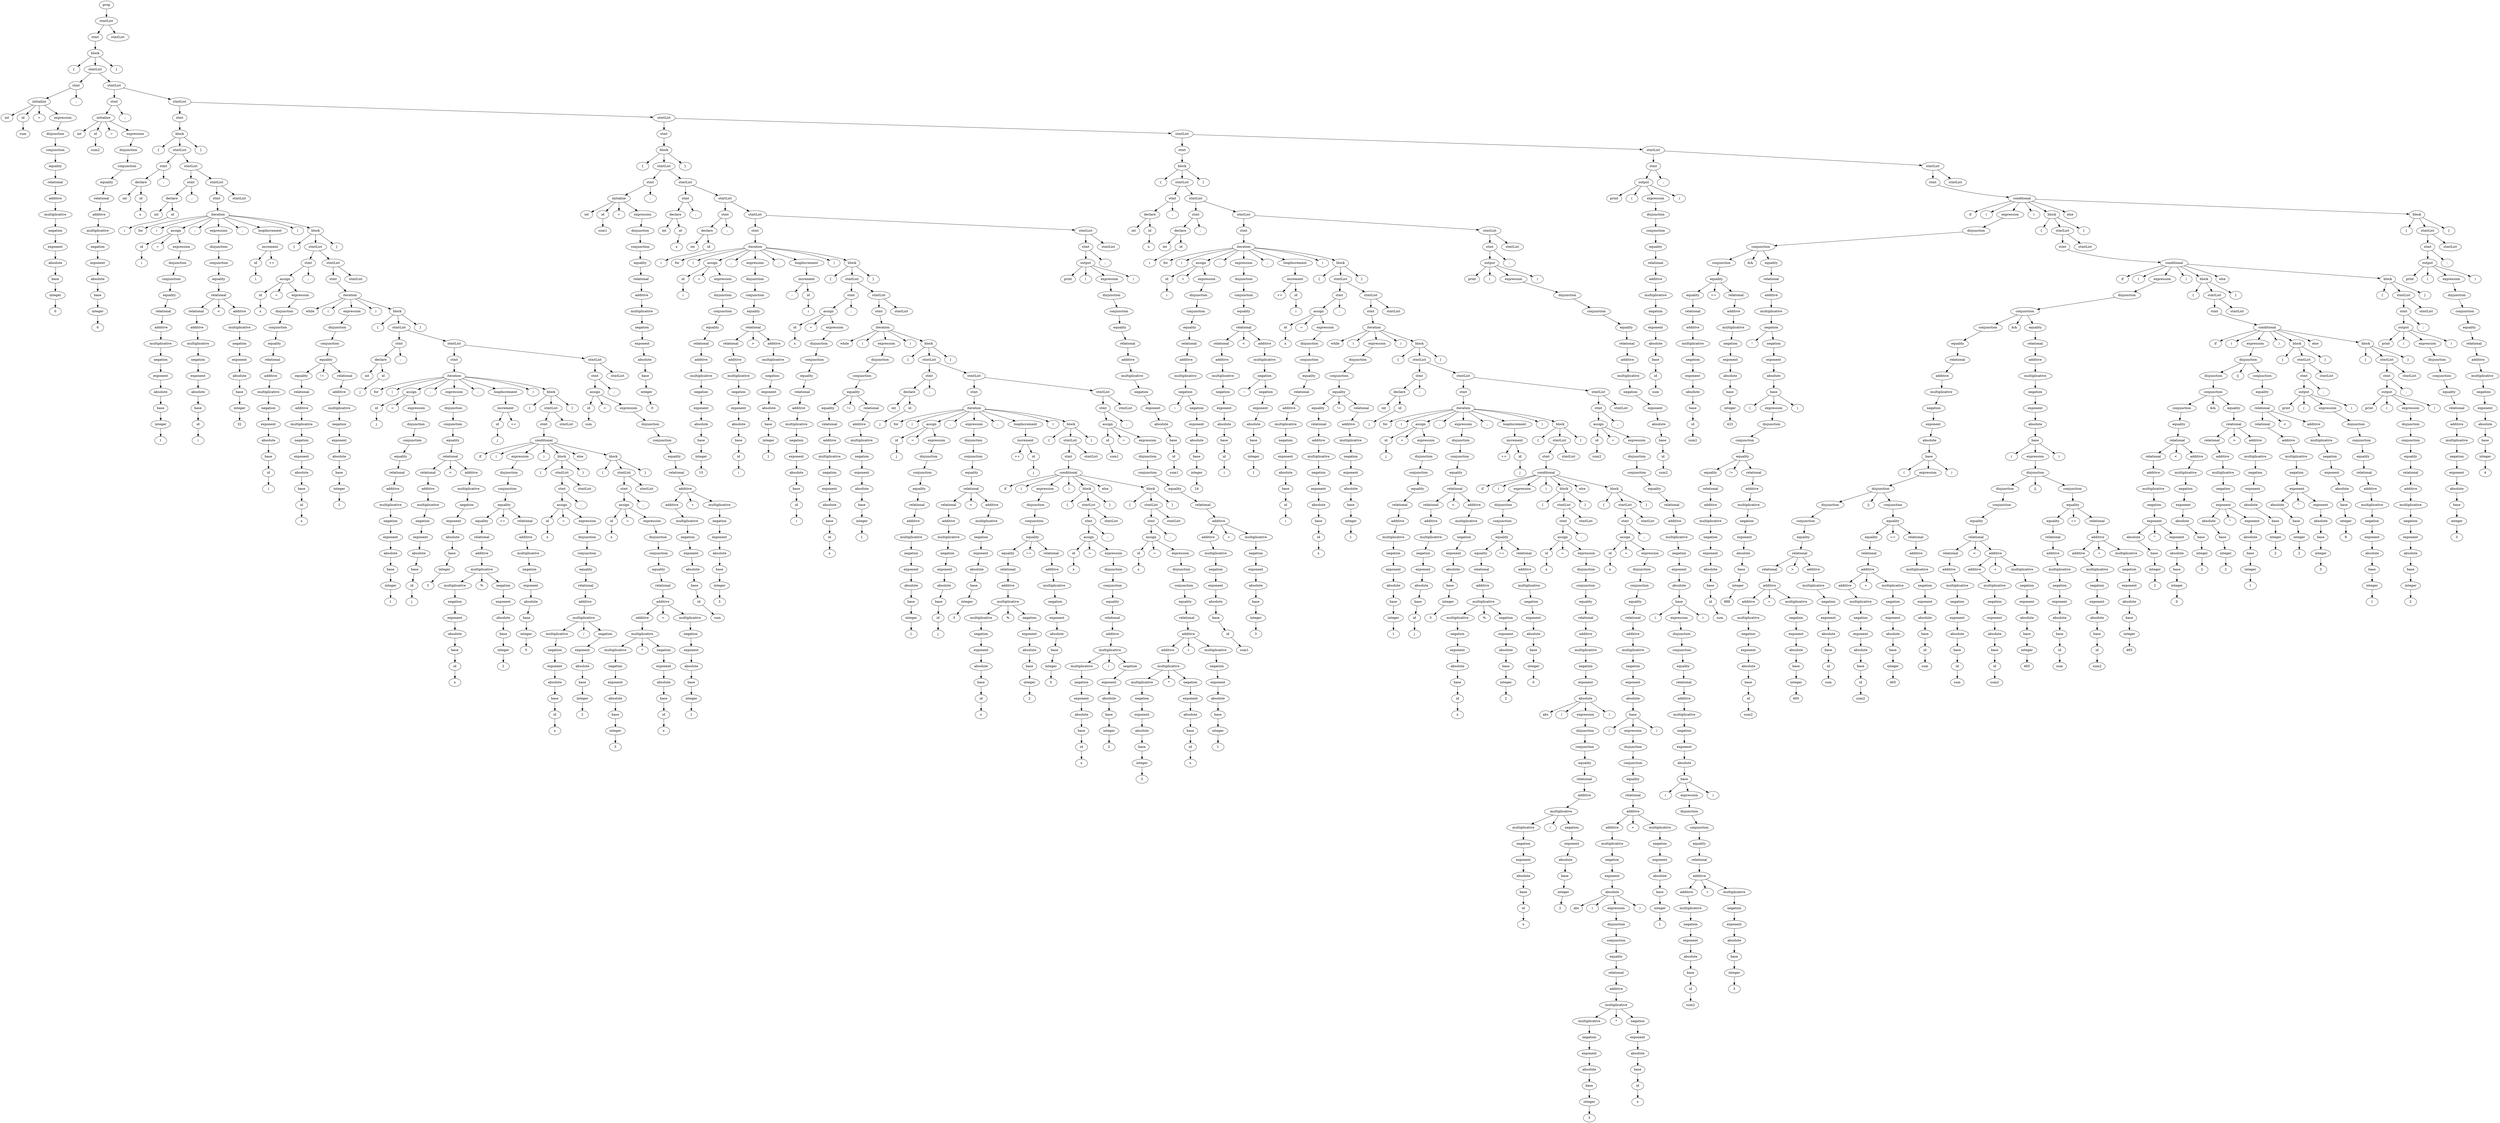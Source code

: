 
digraph "three_x_plus_1"
{
struct1 [label="prog"]
struct2 [label="stmtList"]
struct3 [label="stmt"]
struct4 [label="block"]
struct5 [label="{"]
struct4->struct5
struct6 [label="stmtList"]
struct7 [label="stmt"]
struct8 [label="initialize"]
struct9 [label="int"]
struct8->struct9
struct10 [label="id"]
struct11 [label="sum"]
struct10->struct11
struct8->struct10
struct12 [label="="]
struct8->struct12
struct13 [label="expression"]
struct14 [label="disjunction"]
struct15 [label="conjunction"]
struct16 [label="equality"]
struct17 [label="relational"]
struct18 [label="additive"]
struct19 [label="multiplicative"]
struct20 [label="negation"]
struct21 [label="exponent"]
struct22 [label="absolute"]
struct23 [label="base"]
struct24 [label="integer"]
struct25 [label="0"]
struct24->struct25
struct23->struct24
struct22->struct23
struct21->struct22
struct20->struct21
struct19->struct20
struct18->struct19
struct17->struct18
struct16->struct17
struct15->struct16
struct14->struct15
struct13->struct14
struct8->struct13
struct7->struct8
struct26 [label=";"]
struct7->struct26
struct6->struct7
struct27 [label="stmtList"]
struct28 [label="stmt"]
struct29 [label="initialize"]
struct30 [label="int"]
struct29->struct30
struct31 [label="id"]
struct32 [label="sum2"]
struct31->struct32
struct29->struct31
struct33 [label="="]
struct29->struct33
struct34 [label="expression"]
struct35 [label="disjunction"]
struct36 [label="conjunction"]
struct37 [label="equality"]
struct38 [label="relational"]
struct39 [label="additive"]
struct40 [label="multiplicative"]
struct41 [label="negation"]
struct42 [label="exponent"]
struct43 [label="absolute"]
struct44 [label="base"]
struct45 [label="integer"]
struct46 [label="0"]
struct45->struct46
struct44->struct45
struct43->struct44
struct42->struct43
struct41->struct42
struct40->struct41
struct39->struct40
struct38->struct39
struct37->struct38
struct36->struct37
struct35->struct36
struct34->struct35
struct29->struct34
struct28->struct29
struct47 [label=";"]
struct28->struct47
struct27->struct28
struct48 [label="stmtList"]
struct49 [label="stmt"]
struct50 [label="block"]
struct51 [label="{"]
struct50->struct51
struct52 [label="stmtList"]
struct53 [label="stmt"]
struct54 [label="declare"]
struct55 [label="int"]
struct54->struct55
struct56 [label="id"]
struct57 [label="x"]
struct56->struct57
struct54->struct56
struct53->struct54
struct58 [label=";"]
struct53->struct58
struct52->struct53
struct59 [label="stmtList"]
struct60 [label="stmt"]
struct61 [label="declare"]
struct62 [label="int"]
struct61->struct62
struct63 [label="id"]
struct64 [label="i"]
struct63->struct64
struct61->struct63
struct60->struct61
struct65 [label=";"]
struct60->struct65
struct59->struct60
struct66 [label="stmtList"]
struct67 [label="stmt"]
struct68 [label="iteration"]
struct69 [label="for"]
struct68->struct69
struct70 [label="("]
struct68->struct70
struct71 [label="assign"]
struct72 [label="id"]
struct73 [label="i"]
struct72->struct73
struct71->struct72
struct74 [label="="]
struct71->struct74
struct75 [label="expression"]
struct76 [label="disjunction"]
struct77 [label="conjunction"]
struct78 [label="equality"]
struct79 [label="relational"]
struct80 [label="additive"]
struct81 [label="multiplicative"]
struct82 [label="negation"]
struct83 [label="exponent"]
struct84 [label="absolute"]
struct85 [label="base"]
struct86 [label="integer"]
struct87 [label="1"]
struct86->struct87
struct85->struct86
struct84->struct85
struct83->struct84
struct82->struct83
struct81->struct82
struct80->struct81
struct79->struct80
struct78->struct79
struct77->struct78
struct76->struct77
struct75->struct76
struct71->struct75
struct68->struct71
struct88 [label=";"]
struct68->struct88
struct89 [label="expression"]
struct90 [label="disjunction"]
struct91 [label="conjunction"]
struct92 [label="equality"]
struct93 [label="relational"]
struct94 [label="relational"]
struct95 [label="additive"]
struct96 [label="multiplicative"]
struct97 [label="negation"]
struct98 [label="exponent"]
struct99 [label="absolute"]
struct100 [label="base"]
struct101 [label="id"]
struct102 [label="i"]
struct101->struct102
struct100->struct101
struct99->struct100
struct98->struct99
struct97->struct98
struct96->struct97
struct95->struct96
struct94->struct95
struct93->struct94
struct103 [label="<"]
struct93->struct103
struct104 [label="additive"]
struct105 [label="multiplicative"]
struct106 [label="negation"]
struct107 [label="exponent"]
struct108 [label="absolute"]
struct109 [label="base"]
struct110 [label="integer"]
struct111 [label="32"]
struct110->struct111
struct109->struct110
struct108->struct109
struct107->struct108
struct106->struct107
struct105->struct106
struct104->struct105
struct93->struct104
struct92->struct93
struct91->struct92
struct90->struct91
struct89->struct90
struct68->struct89
struct112 [label=";"]
struct68->struct112
struct113 [label="loopIncrement"]
struct114 [label="increment"]
struct115 [label="id"]
struct116 [label="i"]
struct115->struct116
struct114->struct115
struct117 [label="++"]
struct114->struct117
struct113->struct114
struct68->struct113
struct118 [label=")"]
struct68->struct118
struct119 [label="block"]
struct120 [label="{"]
struct119->struct120
struct121 [label="stmtList"]
struct122 [label="stmt"]
struct123 [label="assign"]
struct124 [label="id"]
struct125 [label="x"]
struct124->struct125
struct123->struct124
struct126 [label="="]
struct123->struct126
struct127 [label="expression"]
struct128 [label="disjunction"]
struct129 [label="conjunction"]
struct130 [label="equality"]
struct131 [label="relational"]
struct132 [label="additive"]
struct133 [label="multiplicative"]
struct134 [label="negation"]
struct135 [label="exponent"]
struct136 [label="absolute"]
struct137 [label="base"]
struct138 [label="id"]
struct139 [label="i"]
struct138->struct139
struct137->struct138
struct136->struct137
struct135->struct136
struct134->struct135
struct133->struct134
struct132->struct133
struct131->struct132
struct130->struct131
struct129->struct130
struct128->struct129
struct127->struct128
struct123->struct127
struct122->struct123
struct140 [label=";"]
struct122->struct140
struct121->struct122
struct141 [label="stmtList"]
struct142 [label="stmt"]
struct143 [label="iteration"]
struct144 [label="while"]
struct143->struct144
struct145 [label="("]
struct143->struct145
struct146 [label="expression"]
struct147 [label="disjunction"]
struct148 [label="conjunction"]
struct149 [label="equality"]
struct150 [label="equality"]
struct151 [label="relational"]
struct152 [label="additive"]
struct153 [label="multiplicative"]
struct154 [label="negation"]
struct155 [label="exponent"]
struct156 [label="absolute"]
struct157 [label="base"]
struct158 [label="id"]
struct159 [label="x"]
struct158->struct159
struct157->struct158
struct156->struct157
struct155->struct156
struct154->struct155
struct153->struct154
struct152->struct153
struct151->struct152
struct150->struct151
struct149->struct150
struct160 [label="!="]
struct149->struct160
struct161 [label="relational"]
struct162 [label="additive"]
struct163 [label="multiplicative"]
struct164 [label="negation"]
struct165 [label="exponent"]
struct166 [label="absolute"]
struct167 [label="base"]
struct168 [label="integer"]
struct169 [label="1"]
struct168->struct169
struct167->struct168
struct166->struct167
struct165->struct166
struct164->struct165
struct163->struct164
struct162->struct163
struct161->struct162
struct149->struct161
struct148->struct149
struct147->struct148
struct146->struct147
struct143->struct146
struct170 [label=")"]
struct143->struct170
struct171 [label="block"]
struct172 [label="{"]
struct171->struct172
struct173 [label="stmtList"]
struct174 [label="stmt"]
struct175 [label="declare"]
struct176 [label="int"]
struct175->struct176
struct177 [label="id"]
struct178 [label="j"]
struct177->struct178
struct175->struct177
struct174->struct175
struct179 [label=";"]
struct174->struct179
struct173->struct174
struct180 [label="stmtList"]
struct181 [label="stmt"]
struct182 [label="iteration"]
struct183 [label="for"]
struct182->struct183
struct184 [label="("]
struct182->struct184
struct185 [label="assign"]
struct186 [label="id"]
struct187 [label="j"]
struct186->struct187
struct185->struct186
struct188 [label="="]
struct185->struct188
struct189 [label="expression"]
struct190 [label="disjunction"]
struct191 [label="conjunction"]
struct192 [label="equality"]
struct193 [label="relational"]
struct194 [label="additive"]
struct195 [label="multiplicative"]
struct196 [label="negation"]
struct197 [label="exponent"]
struct198 [label="absolute"]
struct199 [label="base"]
struct200 [label="integer"]
struct201 [label="1"]
struct200->struct201
struct199->struct200
struct198->struct199
struct197->struct198
struct196->struct197
struct195->struct196
struct194->struct195
struct193->struct194
struct192->struct193
struct191->struct192
struct190->struct191
struct189->struct190
struct185->struct189
struct182->struct185
struct202 [label=";"]
struct182->struct202
struct203 [label="expression"]
struct204 [label="disjunction"]
struct205 [label="conjunction"]
struct206 [label="equality"]
struct207 [label="relational"]
struct208 [label="relational"]
struct209 [label="additive"]
struct210 [label="multiplicative"]
struct211 [label="negation"]
struct212 [label="exponent"]
struct213 [label="absolute"]
struct214 [label="base"]
struct215 [label="id"]
struct216 [label="j"]
struct215->struct216
struct214->struct215
struct213->struct214
struct212->struct213
struct211->struct212
struct210->struct211
struct209->struct210
struct208->struct209
struct207->struct208
struct217 [label="<"]
struct207->struct217
struct218 [label="additive"]
struct219 [label="multiplicative"]
struct220 [label="negation"]
struct221 [label="exponent"]
struct222 [label="absolute"]
struct223 [label="base"]
struct224 [label="integer"]
struct225 [label="3"]
struct224->struct225
struct223->struct224
struct222->struct223
struct221->struct222
struct220->struct221
struct219->struct220
struct218->struct219
struct207->struct218
struct206->struct207
struct205->struct206
struct204->struct205
struct203->struct204
struct182->struct203
struct226 [label=";"]
struct182->struct226
struct227 [label="loopIncrement"]
struct228 [label="increment"]
struct229 [label="id"]
struct230 [label="j"]
struct229->struct230
struct228->struct229
struct231 [label="++"]
struct228->struct231
struct227->struct228
struct182->struct227
struct232 [label=")"]
struct182->struct232
struct233 [label="block"]
struct234 [label="{"]
struct233->struct234
struct235 [label="stmtList"]
struct236 [label="stmt"]
struct237 [label="conditional"]
struct238 [label="if"]
struct237->struct238
struct239 [label="("]
struct237->struct239
struct240 [label="expression"]
struct241 [label="disjunction"]
struct242 [label="conjunction"]
struct243 [label="equality"]
struct244 [label="equality"]
struct245 [label="relational"]
struct246 [label="additive"]
struct247 [label="multiplicative"]
struct248 [label="multiplicative"]
struct249 [label="negation"]
struct250 [label="exponent"]
struct251 [label="absolute"]
struct252 [label="base"]
struct253 [label="id"]
struct254 [label="x"]
struct253->struct254
struct252->struct253
struct251->struct252
struct250->struct251
struct249->struct250
struct248->struct249
struct247->struct248
struct255 [label="%"]
struct247->struct255
struct256 [label="negation"]
struct257 [label="exponent"]
struct258 [label="absolute"]
struct259 [label="base"]
struct260 [label="integer"]
struct261 [label="2"]
struct260->struct261
struct259->struct260
struct258->struct259
struct257->struct258
struct256->struct257
struct247->struct256
struct246->struct247
struct245->struct246
struct244->struct245
struct243->struct244
struct262 [label="=="]
struct243->struct262
struct263 [label="relational"]
struct264 [label="additive"]
struct265 [label="multiplicative"]
struct266 [label="negation"]
struct267 [label="exponent"]
struct268 [label="absolute"]
struct269 [label="base"]
struct270 [label="integer"]
struct271 [label="0"]
struct270->struct271
struct269->struct270
struct268->struct269
struct267->struct268
struct266->struct267
struct265->struct266
struct264->struct265
struct263->struct264
struct243->struct263
struct242->struct243
struct241->struct242
struct240->struct241
struct237->struct240
struct272 [label=")"]
struct237->struct272
struct273 [label="block"]
struct274 [label="{"]
struct273->struct274
struct275 [label="stmtList"]
struct276 [label="stmt"]
struct277 [label="assign"]
struct278 [label="id"]
struct279 [label="x"]
struct278->struct279
struct277->struct278
struct280 [label="="]
struct277->struct280
struct281 [label="expression"]
struct282 [label="disjunction"]
struct283 [label="conjunction"]
struct284 [label="equality"]
struct285 [label="relational"]
struct286 [label="additive"]
struct287 [label="multiplicative"]
struct288 [label="multiplicative"]
struct289 [label="negation"]
struct290 [label="exponent"]
struct291 [label="absolute"]
struct292 [label="base"]
struct293 [label="id"]
struct294 [label="x"]
struct293->struct294
struct292->struct293
struct291->struct292
struct290->struct291
struct289->struct290
struct288->struct289
struct287->struct288
struct295 [label="/"]
struct287->struct295
struct296 [label="negation"]
struct297 [label="exponent"]
struct298 [label="absolute"]
struct299 [label="base"]
struct300 [label="integer"]
struct301 [label="2"]
struct300->struct301
struct299->struct300
struct298->struct299
struct297->struct298
struct296->struct297
struct287->struct296
struct286->struct287
struct285->struct286
struct284->struct285
struct283->struct284
struct282->struct283
struct281->struct282
struct277->struct281
struct276->struct277
struct302 [label=";"]
struct276->struct302
struct275->struct276
struct303 [label="stmtList"]
struct275->struct303
struct273->struct275
struct304 [label="}"]
struct273->struct304
struct237->struct273
struct305 [label="else"]
struct237->struct305
struct306 [label="block"]
struct307 [label="{"]
struct306->struct307
struct308 [label="stmtList"]
struct309 [label="stmt"]
struct310 [label="assign"]
struct311 [label="id"]
struct312 [label="x"]
struct311->struct312
struct310->struct311
struct313 [label="="]
struct310->struct313
struct314 [label="expression"]
struct315 [label="disjunction"]
struct316 [label="conjunction"]
struct317 [label="equality"]
struct318 [label="relational"]
struct319 [label="additive"]
struct320 [label="additive"]
struct321 [label="multiplicative"]
struct322 [label="multiplicative"]
struct323 [label="negation"]
struct324 [label="exponent"]
struct325 [label="absolute"]
struct326 [label="base"]
struct327 [label="integer"]
struct328 [label="3"]
struct327->struct328
struct326->struct327
struct325->struct326
struct324->struct325
struct323->struct324
struct322->struct323
struct321->struct322
struct329 [label="*"]
struct321->struct329
struct330 [label="negation"]
struct331 [label="exponent"]
struct332 [label="absolute"]
struct333 [label="base"]
struct334 [label="id"]
struct335 [label="x"]
struct334->struct335
struct333->struct334
struct332->struct333
struct331->struct332
struct330->struct331
struct321->struct330
struct320->struct321
struct319->struct320
struct336 [label="+"]
struct319->struct336
struct337 [label="multiplicative"]
struct338 [label="negation"]
struct339 [label="exponent"]
struct340 [label="absolute"]
struct341 [label="base"]
struct342 [label="integer"]
struct343 [label="1"]
struct342->struct343
struct341->struct342
struct340->struct341
struct339->struct340
struct338->struct339
struct337->struct338
struct319->struct337
struct318->struct319
struct317->struct318
struct316->struct317
struct315->struct316
struct314->struct315
struct310->struct314
struct309->struct310
struct344 [label=";"]
struct309->struct344
struct308->struct309
struct345 [label="stmtList"]
struct308->struct345
struct306->struct308
struct346 [label="}"]
struct306->struct346
struct237->struct306
struct236->struct237
struct235->struct236
struct347 [label="stmtList"]
struct235->struct347
struct233->struct235
struct348 [label="}"]
struct233->struct348
struct182->struct233
struct181->struct182
struct180->struct181
struct349 [label="stmtList"]
struct350 [label="stmt"]
struct351 [label="assign"]
struct352 [label="id"]
struct353 [label="sum"]
struct352->struct353
struct351->struct352
struct354 [label="="]
struct351->struct354
struct355 [label="expression"]
struct356 [label="disjunction"]
struct357 [label="conjunction"]
struct358 [label="equality"]
struct359 [label="relational"]
struct360 [label="additive"]
struct361 [label="additive"]
struct362 [label="multiplicative"]
struct363 [label="negation"]
struct364 [label="exponent"]
struct365 [label="absolute"]
struct366 [label="base"]
struct367 [label="id"]
struct368 [label="sum"]
struct367->struct368
struct366->struct367
struct365->struct366
struct364->struct365
struct363->struct364
struct362->struct363
struct361->struct362
struct360->struct361
struct369 [label="+"]
struct360->struct369
struct370 [label="multiplicative"]
struct371 [label="negation"]
struct372 [label="exponent"]
struct373 [label="absolute"]
struct374 [label="base"]
struct375 [label="integer"]
struct376 [label="3"]
struct375->struct376
struct374->struct375
struct373->struct374
struct372->struct373
struct371->struct372
struct370->struct371
struct360->struct370
struct359->struct360
struct358->struct359
struct357->struct358
struct356->struct357
struct355->struct356
struct351->struct355
struct350->struct351
struct377 [label=";"]
struct350->struct377
struct349->struct350
struct378 [label="stmtList"]
struct349->struct378
struct180->struct349
struct173->struct180
struct171->struct173
struct379 [label="}"]
struct171->struct379
struct143->struct171
struct142->struct143
struct141->struct142
struct380 [label="stmtList"]
struct141->struct380
struct121->struct141
struct119->struct121
struct381 [label="}"]
struct119->struct381
struct68->struct119
struct67->struct68
struct66->struct67
struct382 [label="stmtList"]
struct66->struct382
struct59->struct66
struct52->struct59
struct50->struct52
struct383 [label="}"]
struct50->struct383
struct49->struct50
struct48->struct49
struct384 [label="stmtList"]
struct385 [label="stmt"]
struct386 [label="block"]
struct387 [label="{"]
struct386->struct387
struct388 [label="stmtList"]
struct389 [label="stmt"]
struct390 [label="initialize"]
struct391 [label="int"]
struct390->struct391
struct392 [label="id"]
struct393 [label="sum1"]
struct392->struct393
struct390->struct392
struct394 [label="="]
struct390->struct394
struct395 [label="expression"]
struct396 [label="disjunction"]
struct397 [label="conjunction"]
struct398 [label="equality"]
struct399 [label="relational"]
struct400 [label="additive"]
struct401 [label="multiplicative"]
struct402 [label="negation"]
struct403 [label="exponent"]
struct404 [label="absolute"]
struct405 [label="base"]
struct406 [label="integer"]
struct407 [label="0"]
struct406->struct407
struct405->struct406
struct404->struct405
struct403->struct404
struct402->struct403
struct401->struct402
struct400->struct401
struct399->struct400
struct398->struct399
struct397->struct398
struct396->struct397
struct395->struct396
struct390->struct395
struct389->struct390
struct408 [label=";"]
struct389->struct408
struct388->struct389
struct409 [label="stmtList"]
struct410 [label="stmt"]
struct411 [label="declare"]
struct412 [label="int"]
struct411->struct412
struct413 [label="id"]
struct414 [label="x"]
struct413->struct414
struct411->struct413
struct410->struct411
struct415 [label=";"]
struct410->struct415
struct409->struct410
struct416 [label="stmtList"]
struct417 [label="stmt"]
struct418 [label="declare"]
struct419 [label="int"]
struct418->struct419
struct420 [label="id"]
struct421 [label="i"]
struct420->struct421
struct418->struct420
struct417->struct418
struct422 [label=";"]
struct417->struct422
struct416->struct417
struct423 [label="stmtList"]
struct424 [label="stmt"]
struct425 [label="iteration"]
struct426 [label="for"]
struct425->struct426
struct427 [label="("]
struct425->struct427
struct428 [label="assign"]
struct429 [label="id"]
struct430 [label="i"]
struct429->struct430
struct428->struct429
struct431 [label="="]
struct428->struct431
struct432 [label="expression"]
struct433 [label="disjunction"]
struct434 [label="conjunction"]
struct435 [label="equality"]
struct436 [label="relational"]
struct437 [label="additive"]
struct438 [label="multiplicative"]
struct439 [label="negation"]
struct440 [label="exponent"]
struct441 [label="absolute"]
struct442 [label="base"]
struct443 [label="integer"]
struct444 [label="15"]
struct443->struct444
struct442->struct443
struct441->struct442
struct440->struct441
struct439->struct440
struct438->struct439
struct437->struct438
struct436->struct437
struct435->struct436
struct434->struct435
struct433->struct434
struct432->struct433
struct428->struct432
struct425->struct428
struct445 [label=";"]
struct425->struct445
struct446 [label="expression"]
struct447 [label="disjunction"]
struct448 [label="conjunction"]
struct449 [label="equality"]
struct450 [label="relational"]
struct451 [label="relational"]
struct452 [label="additive"]
struct453 [label="multiplicative"]
struct454 [label="negation"]
struct455 [label="exponent"]
struct456 [label="absolute"]
struct457 [label="base"]
struct458 [label="id"]
struct459 [label="i"]
struct458->struct459
struct457->struct458
struct456->struct457
struct455->struct456
struct454->struct455
struct453->struct454
struct452->struct453
struct451->struct452
struct450->struct451
struct460 [label=">"]
struct450->struct460
struct461 [label="additive"]
struct462 [label="multiplicative"]
struct463 [label="negation"]
struct464 [label="exponent"]
struct465 [label="absolute"]
struct466 [label="base"]
struct467 [label="integer"]
struct468 [label="1"]
struct467->struct468
struct466->struct467
struct465->struct466
struct464->struct465
struct463->struct464
struct462->struct463
struct461->struct462
struct450->struct461
struct449->struct450
struct448->struct449
struct447->struct448
struct446->struct447
struct425->struct446
struct469 [label=";"]
struct425->struct469
struct470 [label="loopIncrement"]
struct471 [label="increment"]
struct472 [label="--"]
struct471->struct472
struct473 [label="id"]
struct474 [label="i"]
struct473->struct474
struct471->struct473
struct470->struct471
struct425->struct470
struct475 [label=")"]
struct425->struct475
struct476 [label="block"]
struct477 [label="{"]
struct476->struct477
struct478 [label="stmtList"]
struct479 [label="stmt"]
struct480 [label="assign"]
struct481 [label="id"]
struct482 [label="x"]
struct481->struct482
struct480->struct481
struct483 [label="="]
struct480->struct483
struct484 [label="expression"]
struct485 [label="disjunction"]
struct486 [label="conjunction"]
struct487 [label="equality"]
struct488 [label="relational"]
struct489 [label="additive"]
struct490 [label="multiplicative"]
struct491 [label="negation"]
struct492 [label="exponent"]
struct493 [label="absolute"]
struct494 [label="base"]
struct495 [label="id"]
struct496 [label="i"]
struct495->struct496
struct494->struct495
struct493->struct494
struct492->struct493
struct491->struct492
struct490->struct491
struct489->struct490
struct488->struct489
struct487->struct488
struct486->struct487
struct485->struct486
struct484->struct485
struct480->struct484
struct479->struct480
struct497 [label=";"]
struct479->struct497
struct478->struct479
struct498 [label="stmtList"]
struct499 [label="stmt"]
struct500 [label="iteration"]
struct501 [label="while"]
struct500->struct501
struct502 [label="("]
struct500->struct502
struct503 [label="expression"]
struct504 [label="disjunction"]
struct505 [label="conjunction"]
struct506 [label="equality"]
struct507 [label="equality"]
struct508 [label="relational"]
struct509 [label="additive"]
struct510 [label="multiplicative"]
struct511 [label="negation"]
struct512 [label="exponent"]
struct513 [label="absolute"]
struct514 [label="base"]
struct515 [label="id"]
struct516 [label="x"]
struct515->struct516
struct514->struct515
struct513->struct514
struct512->struct513
struct511->struct512
struct510->struct511
struct509->struct510
struct508->struct509
struct507->struct508
struct506->struct507
struct517 [label="!="]
struct506->struct517
struct518 [label="relational"]
struct519 [label="additive"]
struct520 [label="multiplicative"]
struct521 [label="negation"]
struct522 [label="exponent"]
struct523 [label="absolute"]
struct524 [label="base"]
struct525 [label="integer"]
struct526 [label="1"]
struct525->struct526
struct524->struct525
struct523->struct524
struct522->struct523
struct521->struct522
struct520->struct521
struct519->struct520
struct518->struct519
struct506->struct518
struct505->struct506
struct504->struct505
struct503->struct504
struct500->struct503
struct527 [label=")"]
struct500->struct527
struct528 [label="block"]
struct529 [label="{"]
struct528->struct529
struct530 [label="stmtList"]
struct531 [label="stmt"]
struct532 [label="declare"]
struct533 [label="int"]
struct532->struct533
struct534 [label="id"]
struct535 [label="j"]
struct534->struct535
struct532->struct534
struct531->struct532
struct536 [label=";"]
struct531->struct536
struct530->struct531
struct537 [label="stmtList"]
struct538 [label="stmt"]
struct539 [label="iteration"]
struct540 [label="for"]
struct539->struct540
struct541 [label="("]
struct539->struct541
struct542 [label="assign"]
struct543 [label="id"]
struct544 [label="j"]
struct543->struct544
struct542->struct543
struct545 [label="="]
struct542->struct545
struct546 [label="expression"]
struct547 [label="disjunction"]
struct548 [label="conjunction"]
struct549 [label="equality"]
struct550 [label="relational"]
struct551 [label="additive"]
struct552 [label="multiplicative"]
struct553 [label="negation"]
struct554 [label="exponent"]
struct555 [label="absolute"]
struct556 [label="base"]
struct557 [label="integer"]
struct558 [label="1"]
struct557->struct558
struct556->struct557
struct555->struct556
struct554->struct555
struct553->struct554
struct552->struct553
struct551->struct552
struct550->struct551
struct549->struct550
struct548->struct549
struct547->struct548
struct546->struct547
struct542->struct546
struct539->struct542
struct559 [label=";"]
struct539->struct559
struct560 [label="expression"]
struct561 [label="disjunction"]
struct562 [label="conjunction"]
struct563 [label="equality"]
struct564 [label="relational"]
struct565 [label="relational"]
struct566 [label="additive"]
struct567 [label="multiplicative"]
struct568 [label="negation"]
struct569 [label="exponent"]
struct570 [label="absolute"]
struct571 [label="base"]
struct572 [label="id"]
struct573 [label="j"]
struct572->struct573
struct571->struct572
struct570->struct571
struct569->struct570
struct568->struct569
struct567->struct568
struct566->struct567
struct565->struct566
struct564->struct565
struct574 [label="<"]
struct564->struct574
struct575 [label="additive"]
struct576 [label="multiplicative"]
struct577 [label="negation"]
struct578 [label="exponent"]
struct579 [label="absolute"]
struct580 [label="base"]
struct581 [label="integer"]
struct582 [label="3"]
struct581->struct582
struct580->struct581
struct579->struct580
struct578->struct579
struct577->struct578
struct576->struct577
struct575->struct576
struct564->struct575
struct563->struct564
struct562->struct563
struct561->struct562
struct560->struct561
struct539->struct560
struct583 [label=";"]
struct539->struct583
struct584 [label="loopIncrement"]
struct585 [label="increment"]
struct586 [label="++"]
struct585->struct586
struct587 [label="id"]
struct588 [label="j"]
struct587->struct588
struct585->struct587
struct584->struct585
struct539->struct584
struct589 [label=")"]
struct539->struct589
struct590 [label="block"]
struct591 [label="{"]
struct590->struct591
struct592 [label="stmtList"]
struct593 [label="stmt"]
struct594 [label="conditional"]
struct595 [label="if"]
struct594->struct595
struct596 [label="("]
struct594->struct596
struct597 [label="expression"]
struct598 [label="disjunction"]
struct599 [label="conjunction"]
struct600 [label="equality"]
struct601 [label="equality"]
struct602 [label="relational"]
struct603 [label="additive"]
struct604 [label="multiplicative"]
struct605 [label="multiplicative"]
struct606 [label="negation"]
struct607 [label="exponent"]
struct608 [label="absolute"]
struct609 [label="base"]
struct610 [label="id"]
struct611 [label="x"]
struct610->struct611
struct609->struct610
struct608->struct609
struct607->struct608
struct606->struct607
struct605->struct606
struct604->struct605
struct612 [label="%"]
struct604->struct612
struct613 [label="negation"]
struct614 [label="exponent"]
struct615 [label="absolute"]
struct616 [label="base"]
struct617 [label="integer"]
struct618 [label="2"]
struct617->struct618
struct616->struct617
struct615->struct616
struct614->struct615
struct613->struct614
struct604->struct613
struct603->struct604
struct602->struct603
struct601->struct602
struct600->struct601
struct619 [label="=="]
struct600->struct619
struct620 [label="relational"]
struct621 [label="additive"]
struct622 [label="multiplicative"]
struct623 [label="negation"]
struct624 [label="exponent"]
struct625 [label="absolute"]
struct626 [label="base"]
struct627 [label="integer"]
struct628 [label="0"]
struct627->struct628
struct626->struct627
struct625->struct626
struct624->struct625
struct623->struct624
struct622->struct623
struct621->struct622
struct620->struct621
struct600->struct620
struct599->struct600
struct598->struct599
struct597->struct598
struct594->struct597
struct629 [label=")"]
struct594->struct629
struct630 [label="block"]
struct631 [label="{"]
struct630->struct631
struct632 [label="stmtList"]
struct633 [label="stmt"]
struct634 [label="assign"]
struct635 [label="id"]
struct636 [label="x"]
struct635->struct636
struct634->struct635
struct637 [label="="]
struct634->struct637
struct638 [label="expression"]
struct639 [label="disjunction"]
struct640 [label="conjunction"]
struct641 [label="equality"]
struct642 [label="relational"]
struct643 [label="additive"]
struct644 [label="multiplicative"]
struct645 [label="multiplicative"]
struct646 [label="negation"]
struct647 [label="exponent"]
struct648 [label="absolute"]
struct649 [label="base"]
struct650 [label="id"]
struct651 [label="x"]
struct650->struct651
struct649->struct650
struct648->struct649
struct647->struct648
struct646->struct647
struct645->struct646
struct644->struct645
struct652 [label="/"]
struct644->struct652
struct653 [label="negation"]
struct654 [label="exponent"]
struct655 [label="absolute"]
struct656 [label="base"]
struct657 [label="integer"]
struct658 [label="2"]
struct657->struct658
struct656->struct657
struct655->struct656
struct654->struct655
struct653->struct654
struct644->struct653
struct643->struct644
struct642->struct643
struct641->struct642
struct640->struct641
struct639->struct640
struct638->struct639
struct634->struct638
struct633->struct634
struct659 [label=";"]
struct633->struct659
struct632->struct633
struct660 [label="stmtList"]
struct632->struct660
struct630->struct632
struct661 [label="}"]
struct630->struct661
struct594->struct630
struct662 [label="else"]
struct594->struct662
struct663 [label="block"]
struct664 [label="{"]
struct663->struct664
struct665 [label="stmtList"]
struct666 [label="stmt"]
struct667 [label="assign"]
struct668 [label="id"]
struct669 [label="x"]
struct668->struct669
struct667->struct668
struct670 [label="="]
struct667->struct670
struct671 [label="expression"]
struct672 [label="disjunction"]
struct673 [label="conjunction"]
struct674 [label="equality"]
struct675 [label="relational"]
struct676 [label="additive"]
struct677 [label="additive"]
struct678 [label="multiplicative"]
struct679 [label="multiplicative"]
struct680 [label="negation"]
struct681 [label="exponent"]
struct682 [label="absolute"]
struct683 [label="base"]
struct684 [label="integer"]
struct685 [label="3"]
struct684->struct685
struct683->struct684
struct682->struct683
struct681->struct682
struct680->struct681
struct679->struct680
struct678->struct679
struct686 [label="*"]
struct678->struct686
struct687 [label="negation"]
struct688 [label="exponent"]
struct689 [label="absolute"]
struct690 [label="base"]
struct691 [label="id"]
struct692 [label="x"]
struct691->struct692
struct690->struct691
struct689->struct690
struct688->struct689
struct687->struct688
struct678->struct687
struct677->struct678
struct676->struct677
struct693 [label="+"]
struct676->struct693
struct694 [label="multiplicative"]
struct695 [label="negation"]
struct696 [label="exponent"]
struct697 [label="absolute"]
struct698 [label="base"]
struct699 [label="integer"]
struct700 [label="1"]
struct699->struct700
struct698->struct699
struct697->struct698
struct696->struct697
struct695->struct696
struct694->struct695
struct676->struct694
struct675->struct676
struct674->struct675
struct673->struct674
struct672->struct673
struct671->struct672
struct667->struct671
struct666->struct667
struct701 [label=";"]
struct666->struct701
struct665->struct666
struct702 [label="stmtList"]
struct665->struct702
struct663->struct665
struct703 [label="}"]
struct663->struct703
struct594->struct663
struct593->struct594
struct592->struct593
struct704 [label="stmtList"]
struct592->struct704
struct590->struct592
struct705 [label="}"]
struct590->struct705
struct539->struct590
struct538->struct539
struct537->struct538
struct706 [label="stmtList"]
struct707 [label="stmt"]
struct708 [label="assign"]
struct709 [label="id"]
struct710 [label="sum1"]
struct709->struct710
struct708->struct709
struct711 [label="="]
struct708->struct711
struct712 [label="expression"]
struct713 [label="disjunction"]
struct714 [label="conjunction"]
struct715 [label="equality"]
struct716 [label="relational"]
struct717 [label="additive"]
struct718 [label="additive"]
struct719 [label="multiplicative"]
struct720 [label="negation"]
struct721 [label="exponent"]
struct722 [label="absolute"]
struct723 [label="base"]
struct724 [label="id"]
struct725 [label="sum1"]
struct724->struct725
struct723->struct724
struct722->struct723
struct721->struct722
struct720->struct721
struct719->struct720
struct718->struct719
struct717->struct718
struct726 [label="+"]
struct717->struct726
struct727 [label="multiplicative"]
struct728 [label="negation"]
struct729 [label="exponent"]
struct730 [label="absolute"]
struct731 [label="base"]
struct732 [label="integer"]
struct733 [label="3"]
struct732->struct733
struct731->struct732
struct730->struct731
struct729->struct730
struct728->struct729
struct727->struct728
struct717->struct727
struct716->struct717
struct715->struct716
struct714->struct715
struct713->struct714
struct712->struct713
struct708->struct712
struct707->struct708
struct734 [label=";"]
struct707->struct734
struct706->struct707
struct735 [label="stmtList"]
struct706->struct735
struct537->struct706
struct530->struct537
struct528->struct530
struct736 [label="}"]
struct528->struct736
struct500->struct528
struct499->struct500
struct498->struct499
struct737 [label="stmtList"]
struct498->struct737
struct478->struct498
struct476->struct478
struct738 [label="}"]
struct476->struct738
struct425->struct476
struct424->struct425
struct423->struct424
struct739 [label="stmtList"]
struct740 [label="stmt"]
struct741 [label="output"]
struct742 [label="print"]
struct741->struct742
struct743 [label="("]
struct741->struct743
struct744 [label="expression"]
struct745 [label="disjunction"]
struct746 [label="conjunction"]
struct747 [label="equality"]
struct748 [label="relational"]
struct749 [label="additive"]
struct750 [label="multiplicative"]
struct751 [label="negation"]
struct752 [label="exponent"]
struct753 [label="absolute"]
struct754 [label="base"]
struct755 [label="id"]
struct756 [label="sum1"]
struct755->struct756
struct754->struct755
struct753->struct754
struct752->struct753
struct751->struct752
struct750->struct751
struct749->struct750
struct748->struct749
struct747->struct748
struct746->struct747
struct745->struct746
struct744->struct745
struct741->struct744
struct757 [label=")"]
struct741->struct757
struct740->struct741
struct758 [label=";"]
struct740->struct758
struct739->struct740
struct759 [label="stmtList"]
struct739->struct759
struct423->struct739
struct416->struct423
struct409->struct416
struct388->struct409
struct386->struct388
struct760 [label="}"]
struct386->struct760
struct385->struct386
struct384->struct385
struct761 [label="stmtList"]
struct762 [label="stmt"]
struct763 [label="block"]
struct764 [label="{"]
struct763->struct764
struct765 [label="stmtList"]
struct766 [label="stmt"]
struct767 [label="declare"]
struct768 [label="int"]
struct767->struct768
struct769 [label="id"]
struct770 [label="x"]
struct769->struct770
struct767->struct769
struct766->struct767
struct771 [label=";"]
struct766->struct771
struct765->struct766
struct772 [label="stmtList"]
struct773 [label="stmt"]
struct774 [label="declare"]
struct775 [label="int"]
struct774->struct775
struct776 [label="id"]
struct777 [label="i"]
struct776->struct777
struct774->struct776
struct773->struct774
struct778 [label=";"]
struct773->struct778
struct772->struct773
struct779 [label="stmtList"]
struct780 [label="stmt"]
struct781 [label="iteration"]
struct782 [label="for"]
struct781->struct782
struct783 [label="("]
struct781->struct783
struct784 [label="assign"]
struct785 [label="id"]
struct786 [label="i"]
struct785->struct786
struct784->struct785
struct787 [label="="]
struct784->struct787
struct788 [label="expression"]
struct789 [label="disjunction"]
struct790 [label="conjunction"]
struct791 [label="equality"]
struct792 [label="relational"]
struct793 [label="additive"]
struct794 [label="multiplicative"]
struct795 [label="negation"]
struct796 [label="~"]
struct795->struct796
struct797 [label="negation"]
struct798 [label="exponent"]
struct799 [label="absolute"]
struct800 [label="base"]
struct801 [label="integer"]
struct802 [label="24"]
struct801->struct802
struct800->struct801
struct799->struct800
struct798->struct799
struct797->struct798
struct795->struct797
struct794->struct795
struct793->struct794
struct792->struct793
struct791->struct792
struct790->struct791
struct789->struct790
struct788->struct789
struct784->struct788
struct781->struct784
struct803 [label=";"]
struct781->struct803
struct804 [label="expression"]
struct805 [label="disjunction"]
struct806 [label="conjunction"]
struct807 [label="equality"]
struct808 [label="relational"]
struct809 [label="relational"]
struct810 [label="additive"]
struct811 [label="multiplicative"]
struct812 [label="negation"]
struct813 [label="exponent"]
struct814 [label="absolute"]
struct815 [label="base"]
struct816 [label="id"]
struct817 [label="i"]
struct816->struct817
struct815->struct816
struct814->struct815
struct813->struct814
struct812->struct813
struct811->struct812
struct810->struct811
struct809->struct810
struct808->struct809
struct818 [label="<"]
struct808->struct818
struct819 [label="additive"]
struct820 [label="multiplicative"]
struct821 [label="negation"]
struct822 [label="~"]
struct821->struct822
struct823 [label="negation"]
struct824 [label="exponent"]
struct825 [label="absolute"]
struct826 [label="base"]
struct827 [label="integer"]
struct828 [label="1"]
struct827->struct828
struct826->struct827
struct825->struct826
struct824->struct825
struct823->struct824
struct821->struct823
struct820->struct821
struct819->struct820
struct808->struct819
struct807->struct808
struct806->struct807
struct805->struct806
struct804->struct805
struct781->struct804
struct829 [label=";"]
struct781->struct829
struct830 [label="loopIncrement"]
struct831 [label="increment"]
struct832 [label="++"]
struct831->struct832
struct833 [label="id"]
struct834 [label="i"]
struct833->struct834
struct831->struct833
struct830->struct831
struct781->struct830
struct835 [label=")"]
struct781->struct835
struct836 [label="block"]
struct837 [label="{"]
struct836->struct837
struct838 [label="stmtList"]
struct839 [label="stmt"]
struct840 [label="assign"]
struct841 [label="id"]
struct842 [label="x"]
struct841->struct842
struct840->struct841
struct843 [label="="]
struct840->struct843
struct844 [label="expression"]
struct845 [label="disjunction"]
struct846 [label="conjunction"]
struct847 [label="equality"]
struct848 [label="relational"]
struct849 [label="additive"]
struct850 [label="multiplicative"]
struct851 [label="negation"]
struct852 [label="exponent"]
struct853 [label="absolute"]
struct854 [label="base"]
struct855 [label="id"]
struct856 [label="i"]
struct855->struct856
struct854->struct855
struct853->struct854
struct852->struct853
struct851->struct852
struct850->struct851
struct849->struct850
struct848->struct849
struct847->struct848
struct846->struct847
struct845->struct846
struct844->struct845
struct840->struct844
struct839->struct840
struct857 [label=";"]
struct839->struct857
struct838->struct839
struct858 [label="stmtList"]
struct859 [label="stmt"]
struct860 [label="iteration"]
struct861 [label="while"]
struct860->struct861
struct862 [label="("]
struct860->struct862
struct863 [label="expression"]
struct864 [label="disjunction"]
struct865 [label="conjunction"]
struct866 [label="equality"]
struct867 [label="equality"]
struct868 [label="relational"]
struct869 [label="additive"]
struct870 [label="multiplicative"]
struct871 [label="negation"]
struct872 [label="exponent"]
struct873 [label="absolute"]
struct874 [label="base"]
struct875 [label="id"]
struct876 [label="x"]
struct875->struct876
struct874->struct875
struct873->struct874
struct872->struct873
struct871->struct872
struct870->struct871
struct869->struct870
struct868->struct869
struct867->struct868
struct866->struct867
struct877 [label="!="]
struct866->struct877
struct878 [label="relational"]
struct879 [label="additive"]
struct880 [label="multiplicative"]
struct881 [label="negation"]
struct882 [label="exponent"]
struct883 [label="absolute"]
struct884 [label="base"]
struct885 [label="integer"]
struct886 [label="1"]
struct885->struct886
struct884->struct885
struct883->struct884
struct882->struct883
struct881->struct882
struct880->struct881
struct879->struct880
struct878->struct879
struct866->struct878
struct865->struct866
struct864->struct865
struct863->struct864
struct860->struct863
struct887 [label=")"]
struct860->struct887
struct888 [label="block"]
struct889 [label="{"]
struct888->struct889
struct890 [label="stmtList"]
struct891 [label="stmt"]
struct892 [label="declare"]
struct893 [label="int"]
struct892->struct893
struct894 [label="id"]
struct895 [label="j"]
struct894->struct895
struct892->struct894
struct891->struct892
struct896 [label=";"]
struct891->struct896
struct890->struct891
struct897 [label="stmtList"]
struct898 [label="stmt"]
struct899 [label="iteration"]
struct900 [label="for"]
struct899->struct900
struct901 [label="("]
struct899->struct901
struct902 [label="assign"]
struct903 [label="id"]
struct904 [label="j"]
struct903->struct904
struct902->struct903
struct905 [label="="]
struct902->struct905
struct906 [label="expression"]
struct907 [label="disjunction"]
struct908 [label="conjunction"]
struct909 [label="equality"]
struct910 [label="relational"]
struct911 [label="additive"]
struct912 [label="multiplicative"]
struct913 [label="negation"]
struct914 [label="exponent"]
struct915 [label="absolute"]
struct916 [label="base"]
struct917 [label="integer"]
struct918 [label="1"]
struct917->struct918
struct916->struct917
struct915->struct916
struct914->struct915
struct913->struct914
struct912->struct913
struct911->struct912
struct910->struct911
struct909->struct910
struct908->struct909
struct907->struct908
struct906->struct907
struct902->struct906
struct899->struct902
struct919 [label=";"]
struct899->struct919
struct920 [label="expression"]
struct921 [label="disjunction"]
struct922 [label="conjunction"]
struct923 [label="equality"]
struct924 [label="relational"]
struct925 [label="relational"]
struct926 [label="additive"]
struct927 [label="multiplicative"]
struct928 [label="negation"]
struct929 [label="exponent"]
struct930 [label="absolute"]
struct931 [label="base"]
struct932 [label="id"]
struct933 [label="j"]
struct932->struct933
struct931->struct932
struct930->struct931
struct929->struct930
struct928->struct929
struct927->struct928
struct926->struct927
struct925->struct926
struct924->struct925
struct934 [label="<"]
struct924->struct934
struct935 [label="additive"]
struct936 [label="multiplicative"]
struct937 [label="negation"]
struct938 [label="exponent"]
struct939 [label="absolute"]
struct940 [label="base"]
struct941 [label="integer"]
struct942 [label="3"]
struct941->struct942
struct940->struct941
struct939->struct940
struct938->struct939
struct937->struct938
struct936->struct937
struct935->struct936
struct924->struct935
struct923->struct924
struct922->struct923
struct921->struct922
struct920->struct921
struct899->struct920
struct943 [label=";"]
struct899->struct943
struct944 [label="loopIncrement"]
struct945 [label="increment"]
struct946 [label="++"]
struct945->struct946
struct947 [label="id"]
struct948 [label="j"]
struct947->struct948
struct945->struct947
struct944->struct945
struct899->struct944
struct949 [label=")"]
struct899->struct949
struct950 [label="block"]
struct951 [label="{"]
struct950->struct951
struct952 [label="stmtList"]
struct953 [label="stmt"]
struct954 [label="conditional"]
struct955 [label="if"]
struct954->struct955
struct956 [label="("]
struct954->struct956
struct957 [label="expression"]
struct958 [label="disjunction"]
struct959 [label="conjunction"]
struct960 [label="equality"]
struct961 [label="equality"]
struct962 [label="relational"]
struct963 [label="additive"]
struct964 [label="multiplicative"]
struct965 [label="multiplicative"]
struct966 [label="negation"]
struct967 [label="exponent"]
struct968 [label="absolute"]
struct969 [label="base"]
struct970 [label="id"]
struct971 [label="x"]
struct970->struct971
struct969->struct970
struct968->struct969
struct967->struct968
struct966->struct967
struct965->struct966
struct964->struct965
struct972 [label="%"]
struct964->struct972
struct973 [label="negation"]
struct974 [label="exponent"]
struct975 [label="absolute"]
struct976 [label="base"]
struct977 [label="integer"]
struct978 [label="2"]
struct977->struct978
struct976->struct977
struct975->struct976
struct974->struct975
struct973->struct974
struct964->struct973
struct963->struct964
struct962->struct963
struct961->struct962
struct960->struct961
struct979 [label="=="]
struct960->struct979
struct980 [label="relational"]
struct981 [label="additive"]
struct982 [label="multiplicative"]
struct983 [label="negation"]
struct984 [label="exponent"]
struct985 [label="absolute"]
struct986 [label="base"]
struct987 [label="integer"]
struct988 [label="0"]
struct987->struct988
struct986->struct987
struct985->struct986
struct984->struct985
struct983->struct984
struct982->struct983
struct981->struct982
struct980->struct981
struct960->struct980
struct959->struct960
struct958->struct959
struct957->struct958
struct954->struct957
struct989 [label=")"]
struct954->struct989
struct990 [label="block"]
struct991 [label="{"]
struct990->struct991
struct992 [label="stmtList"]
struct993 [label="stmt"]
struct994 [label="assign"]
struct995 [label="id"]
struct996 [label="x"]
struct995->struct996
struct994->struct995
struct997 [label="="]
struct994->struct997
struct998 [label="expression"]
struct999 [label="disjunction"]
struct1000 [label="conjunction"]
struct1001 [label="equality"]
struct1002 [label="relational"]
struct1003 [label="additive"]
struct1004 [label="multiplicative"]
struct1005 [label="negation"]
struct1006 [label="exponent"]
struct1007 [label="absolute"]
struct1008 [label="abs"]
struct1007->struct1008
struct1009 [label="("]
struct1007->struct1009
struct1010 [label="expression"]
struct1011 [label="disjunction"]
struct1012 [label="conjunction"]
struct1013 [label="equality"]
struct1014 [label="relational"]
struct1015 [label="additive"]
struct1016 [label="multiplicative"]
struct1017 [label="multiplicative"]
struct1018 [label="negation"]
struct1019 [label="exponent"]
struct1020 [label="absolute"]
struct1021 [label="base"]
struct1022 [label="id"]
struct1023 [label="x"]
struct1022->struct1023
struct1021->struct1022
struct1020->struct1021
struct1019->struct1020
struct1018->struct1019
struct1017->struct1018
struct1016->struct1017
struct1024 [label="/"]
struct1016->struct1024
struct1025 [label="negation"]
struct1026 [label="exponent"]
struct1027 [label="absolute"]
struct1028 [label="base"]
struct1029 [label="integer"]
struct1030 [label="2"]
struct1029->struct1030
struct1028->struct1029
struct1027->struct1028
struct1026->struct1027
struct1025->struct1026
struct1016->struct1025
struct1015->struct1016
struct1014->struct1015
struct1013->struct1014
struct1012->struct1013
struct1011->struct1012
struct1010->struct1011
struct1007->struct1010
struct1031 [label=")"]
struct1007->struct1031
struct1006->struct1007
struct1005->struct1006
struct1004->struct1005
struct1003->struct1004
struct1002->struct1003
struct1001->struct1002
struct1000->struct1001
struct999->struct1000
struct998->struct999
struct994->struct998
struct993->struct994
struct1032 [label=";"]
struct993->struct1032
struct992->struct993
struct1033 [label="stmtList"]
struct992->struct1033
struct990->struct992
struct1034 [label="}"]
struct990->struct1034
struct954->struct990
struct1035 [label="else"]
struct954->struct1035
struct1036 [label="block"]
struct1037 [label="{"]
struct1036->struct1037
struct1038 [label="stmtList"]
struct1039 [label="stmt"]
struct1040 [label="assign"]
struct1041 [label="id"]
struct1042 [label="x"]
struct1041->struct1042
struct1040->struct1041
struct1043 [label="="]
struct1040->struct1043
struct1044 [label="expression"]
struct1045 [label="disjunction"]
struct1046 [label="conjunction"]
struct1047 [label="equality"]
struct1048 [label="relational"]
struct1049 [label="additive"]
struct1050 [label="multiplicative"]
struct1051 [label="negation"]
struct1052 [label="exponent"]
struct1053 [label="absolute"]
struct1054 [label="base"]
struct1055 [label="("]
struct1054->struct1055
struct1056 [label="expression"]
struct1057 [label="disjunction"]
struct1058 [label="conjunction"]
struct1059 [label="equality"]
struct1060 [label="relational"]
struct1061 [label="additive"]
struct1062 [label="additive"]
struct1063 [label="multiplicative"]
struct1064 [label="negation"]
struct1065 [label="exponent"]
struct1066 [label="absolute"]
struct1067 [label="abs"]
struct1066->struct1067
struct1068 [label="("]
struct1066->struct1068
struct1069 [label="expression"]
struct1070 [label="disjunction"]
struct1071 [label="conjunction"]
struct1072 [label="equality"]
struct1073 [label="relational"]
struct1074 [label="additive"]
struct1075 [label="multiplicative"]
struct1076 [label="multiplicative"]
struct1077 [label="negation"]
struct1078 [label="exponent"]
struct1079 [label="absolute"]
struct1080 [label="base"]
struct1081 [label="integer"]
struct1082 [label="3"]
struct1081->struct1082
struct1080->struct1081
struct1079->struct1080
struct1078->struct1079
struct1077->struct1078
struct1076->struct1077
struct1075->struct1076
struct1083 [label="*"]
struct1075->struct1083
struct1084 [label="negation"]
struct1085 [label="exponent"]
struct1086 [label="absolute"]
struct1087 [label="base"]
struct1088 [label="id"]
struct1089 [label="x"]
struct1088->struct1089
struct1087->struct1088
struct1086->struct1087
struct1085->struct1086
struct1084->struct1085
struct1075->struct1084
struct1074->struct1075
struct1073->struct1074
struct1072->struct1073
struct1071->struct1072
struct1070->struct1071
struct1069->struct1070
struct1066->struct1069
struct1090 [label=")"]
struct1066->struct1090
struct1065->struct1066
struct1064->struct1065
struct1063->struct1064
struct1062->struct1063
struct1061->struct1062
struct1091 [label="+"]
struct1061->struct1091
struct1092 [label="multiplicative"]
struct1093 [label="negation"]
struct1094 [label="exponent"]
struct1095 [label="absolute"]
struct1096 [label="base"]
struct1097 [label="integer"]
struct1098 [label="1"]
struct1097->struct1098
struct1096->struct1097
struct1095->struct1096
struct1094->struct1095
struct1093->struct1094
struct1092->struct1093
struct1061->struct1092
struct1060->struct1061
struct1059->struct1060
struct1058->struct1059
struct1057->struct1058
struct1056->struct1057
struct1054->struct1056
struct1099 [label=")"]
struct1054->struct1099
struct1053->struct1054
struct1052->struct1053
struct1051->struct1052
struct1050->struct1051
struct1049->struct1050
struct1048->struct1049
struct1047->struct1048
struct1046->struct1047
struct1045->struct1046
struct1044->struct1045
struct1040->struct1044
struct1039->struct1040
struct1100 [label=";"]
struct1039->struct1100
struct1038->struct1039
struct1101 [label="stmtList"]
struct1038->struct1101
struct1036->struct1038
struct1102 [label="}"]
struct1036->struct1102
struct954->struct1036
struct953->struct954
struct952->struct953
struct1103 [label="stmtList"]
struct952->struct1103
struct950->struct952
struct1104 [label="}"]
struct950->struct1104
struct899->struct950
struct898->struct899
struct897->struct898
struct1105 [label="stmtList"]
struct1106 [label="stmt"]
struct1107 [label="assign"]
struct1108 [label="id"]
struct1109 [label="sum2"]
struct1108->struct1109
struct1107->struct1108
struct1110 [label="="]
struct1107->struct1110
struct1111 [label="expression"]
struct1112 [label="disjunction"]
struct1113 [label="conjunction"]
struct1114 [label="equality"]
struct1115 [label="relational"]
struct1116 [label="additive"]
struct1117 [label="multiplicative"]
struct1118 [label="negation"]
struct1119 [label="exponent"]
struct1120 [label="absolute"]
struct1121 [label="base"]
struct1122 [label="("]
struct1121->struct1122
struct1123 [label="expression"]
struct1124 [label="disjunction"]
struct1125 [label="conjunction"]
struct1126 [label="equality"]
struct1127 [label="relational"]
struct1128 [label="additive"]
struct1129 [label="multiplicative"]
struct1130 [label="negation"]
struct1131 [label="exponent"]
struct1132 [label="absolute"]
struct1133 [label="base"]
struct1134 [label="("]
struct1133->struct1134
struct1135 [label="expression"]
struct1136 [label="disjunction"]
struct1137 [label="conjunction"]
struct1138 [label="equality"]
struct1139 [label="relational"]
struct1140 [label="additive"]
struct1141 [label="additive"]
struct1142 [label="multiplicative"]
struct1143 [label="negation"]
struct1144 [label="exponent"]
struct1145 [label="absolute"]
struct1146 [label="base"]
struct1147 [label="id"]
struct1148 [label="sum2"]
struct1147->struct1148
struct1146->struct1147
struct1145->struct1146
struct1144->struct1145
struct1143->struct1144
struct1142->struct1143
struct1141->struct1142
struct1140->struct1141
struct1149 [label="+"]
struct1140->struct1149
struct1150 [label="multiplicative"]
struct1151 [label="negation"]
struct1152 [label="exponent"]
struct1153 [label="absolute"]
struct1154 [label="base"]
struct1155 [label="integer"]
struct1156 [label="3"]
struct1155->struct1156
struct1154->struct1155
struct1153->struct1154
struct1152->struct1153
struct1151->struct1152
struct1150->struct1151
struct1140->struct1150
struct1139->struct1140
struct1138->struct1139
struct1137->struct1138
struct1136->struct1137
struct1135->struct1136
struct1133->struct1135
struct1157 [label=")"]
struct1133->struct1157
struct1132->struct1133
struct1131->struct1132
struct1130->struct1131
struct1129->struct1130
struct1128->struct1129
struct1127->struct1128
struct1126->struct1127
struct1125->struct1126
struct1124->struct1125
struct1123->struct1124
struct1121->struct1123
struct1158 [label=")"]
struct1121->struct1158
struct1120->struct1121
struct1119->struct1120
struct1118->struct1119
struct1117->struct1118
struct1116->struct1117
struct1115->struct1116
struct1114->struct1115
struct1113->struct1114
struct1112->struct1113
struct1111->struct1112
struct1107->struct1111
struct1106->struct1107
struct1159 [label=";"]
struct1106->struct1159
struct1105->struct1106
struct1160 [label="stmtList"]
struct1105->struct1160
struct897->struct1105
struct890->struct897
struct888->struct890
struct1161 [label="}"]
struct888->struct1161
struct860->struct888
struct859->struct860
struct858->struct859
struct1162 [label="stmtList"]
struct858->struct1162
struct838->struct858
struct836->struct838
struct1163 [label="}"]
struct836->struct1163
struct781->struct836
struct780->struct781
struct779->struct780
struct1164 [label="stmtList"]
struct1165 [label="stmt"]
struct1166 [label="output"]
struct1167 [label="print"]
struct1166->struct1167
struct1168 [label="("]
struct1166->struct1168
struct1169 [label="expression"]
struct1170 [label="disjunction"]
struct1171 [label="conjunction"]
struct1172 [label="equality"]
struct1173 [label="relational"]
struct1174 [label="additive"]
struct1175 [label="multiplicative"]
struct1176 [label="negation"]
struct1177 [label="exponent"]
struct1178 [label="absolute"]
struct1179 [label="base"]
struct1180 [label="id"]
struct1181 [label="sum2"]
struct1180->struct1181
struct1179->struct1180
struct1178->struct1179
struct1177->struct1178
struct1176->struct1177
struct1175->struct1176
struct1174->struct1175
struct1173->struct1174
struct1172->struct1173
struct1171->struct1172
struct1170->struct1171
struct1169->struct1170
struct1166->struct1169
struct1182 [label=")"]
struct1166->struct1182
struct1165->struct1166
struct1183 [label=";"]
struct1165->struct1183
struct1164->struct1165
struct1184 [label="stmtList"]
struct1164->struct1184
struct779->struct1164
struct772->struct779
struct765->struct772
struct763->struct765
struct1185 [label="}"]
struct763->struct1185
struct762->struct763
struct761->struct762
struct1186 [label="stmtList"]
struct1187 [label="stmt"]
struct1188 [label="output"]
struct1189 [label="print"]
struct1188->struct1189
struct1190 [label="("]
struct1188->struct1190
struct1191 [label="expression"]
struct1192 [label="disjunction"]
struct1193 [label="conjunction"]
struct1194 [label="equality"]
struct1195 [label="relational"]
struct1196 [label="additive"]
struct1197 [label="multiplicative"]
struct1198 [label="negation"]
struct1199 [label="exponent"]
struct1200 [label="absolute"]
struct1201 [label="base"]
struct1202 [label="id"]
struct1203 [label="sum"]
struct1202->struct1203
struct1201->struct1202
struct1200->struct1201
struct1199->struct1200
struct1198->struct1199
struct1197->struct1198
struct1196->struct1197
struct1195->struct1196
struct1194->struct1195
struct1193->struct1194
struct1192->struct1193
struct1191->struct1192
struct1188->struct1191
struct1204 [label=")"]
struct1188->struct1204
struct1187->struct1188
struct1205 [label=";"]
struct1187->struct1205
struct1186->struct1187
struct1206 [label="stmtList"]
struct1207 [label="stmt"]
struct1208 [label="conditional"]
struct1209 [label="if"]
struct1208->struct1209
struct1210 [label="("]
struct1208->struct1210
struct1211 [label="expression"]
struct1212 [label="disjunction"]
struct1213 [label="conjunction"]
struct1214 [label="conjunction"]
struct1215 [label="equality"]
struct1216 [label="equality"]
struct1217 [label="relational"]
struct1218 [label="additive"]
struct1219 [label="multiplicative"]
struct1220 [label="negation"]
struct1221 [label="exponent"]
struct1222 [label="absolute"]
struct1223 [label="base"]
struct1224 [label="id"]
struct1225 [label="sum2"]
struct1224->struct1225
struct1223->struct1224
struct1222->struct1223
struct1221->struct1222
struct1220->struct1221
struct1219->struct1220
struct1218->struct1219
struct1217->struct1218
struct1216->struct1217
struct1215->struct1216
struct1226 [label="=="]
struct1215->struct1226
struct1227 [label="relational"]
struct1228 [label="additive"]
struct1229 [label="multiplicative"]
struct1230 [label="negation"]
struct1231 [label="exponent"]
struct1232 [label="absolute"]
struct1233 [label="base"]
struct1234 [label="integer"]
struct1235 [label="423"]
struct1234->struct1235
struct1233->struct1234
struct1232->struct1233
struct1231->struct1232
struct1230->struct1231
struct1229->struct1230
struct1228->struct1229
struct1227->struct1228
struct1215->struct1227
struct1214->struct1215
struct1213->struct1214
struct1236 [label="&&"]
struct1213->struct1236
struct1237 [label="equality"]
struct1238 [label="relational"]
struct1239 [label="additive"]
struct1240 [label="multiplicative"]
struct1241 [label="negation"]
struct1242 [label="!"]
struct1241->struct1242
struct1243 [label="negation"]
struct1244 [label="exponent"]
struct1245 [label="absolute"]
struct1246 [label="base"]
struct1247 [label="("]
struct1246->struct1247
struct1248 [label="expression"]
struct1249 [label="disjunction"]
struct1250 [label="conjunction"]
struct1251 [label="equality"]
struct1252 [label="equality"]
struct1253 [label="relational"]
struct1254 [label="additive"]
struct1255 [label="multiplicative"]
struct1256 [label="negation"]
struct1257 [label="exponent"]
struct1258 [label="absolute"]
struct1259 [label="base"]
struct1260 [label="id"]
struct1261 [label="sum"]
struct1260->struct1261
struct1259->struct1260
struct1258->struct1259
struct1257->struct1258
struct1256->struct1257
struct1255->struct1256
struct1254->struct1255
struct1253->struct1254
struct1252->struct1253
struct1251->struct1252
struct1262 [label="!="]
struct1251->struct1262
struct1263 [label="relational"]
struct1264 [label="additive"]
struct1265 [label="multiplicative"]
struct1266 [label="negation"]
struct1267 [label="exponent"]
struct1268 [label="absolute"]
struct1269 [label="base"]
struct1270 [label="integer"]
struct1271 [label="888"]
struct1270->struct1271
struct1269->struct1270
struct1268->struct1269
struct1267->struct1268
struct1266->struct1267
struct1265->struct1266
struct1264->struct1265
struct1263->struct1264
struct1251->struct1263
struct1250->struct1251
struct1249->struct1250
struct1248->struct1249
struct1246->struct1248
struct1272 [label=")"]
struct1246->struct1272
struct1245->struct1246
struct1244->struct1245
struct1243->struct1244
struct1241->struct1243
struct1240->struct1241
struct1239->struct1240
struct1238->struct1239
struct1237->struct1238
struct1213->struct1237
struct1212->struct1213
struct1211->struct1212
struct1208->struct1211
struct1273 [label=")"]
struct1208->struct1273
struct1274 [label="block"]
struct1275 [label="{"]
struct1274->struct1275
struct1276 [label="stmtList"]
struct1277 [label="stmt"]
struct1278 [label="conditional"]
struct1279 [label="if"]
struct1278->struct1279
struct1280 [label="("]
struct1278->struct1280
struct1281 [label="expression"]
struct1282 [label="disjunction"]
struct1283 [label="conjunction"]
struct1284 [label="conjunction"]
struct1285 [label="equality"]
struct1286 [label="relational"]
struct1287 [label="additive"]
struct1288 [label="multiplicative"]
struct1289 [label="negation"]
struct1290 [label="exponent"]
struct1291 [label="absolute"]
struct1292 [label="base"]
struct1293 [label="("]
struct1292->struct1293
struct1294 [label="expression"]
struct1295 [label="disjunction"]
struct1296 [label="disjunction"]
struct1297 [label="conjunction"]
struct1298 [label="equality"]
struct1299 [label="relational"]
struct1300 [label="relational"]
struct1301 [label="additive"]
struct1302 [label="additive"]
struct1303 [label="multiplicative"]
struct1304 [label="negation"]
struct1305 [label="exponent"]
struct1306 [label="absolute"]
struct1307 [label="base"]
struct1308 [label="id"]
struct1309 [label="sum2"]
struct1308->struct1309
struct1307->struct1308
struct1306->struct1307
struct1305->struct1306
struct1304->struct1305
struct1303->struct1304
struct1302->struct1303
struct1301->struct1302
struct1310 [label="+"]
struct1301->struct1310
struct1311 [label="multiplicative"]
struct1312 [label="negation"]
struct1313 [label="exponent"]
struct1314 [label="absolute"]
struct1315 [label="base"]
struct1316 [label="integer"]
struct1317 [label="465"]
struct1316->struct1317
struct1315->struct1316
struct1314->struct1315
struct1313->struct1314
struct1312->struct1313
struct1311->struct1312
struct1301->struct1311
struct1300->struct1301
struct1299->struct1300
struct1318 [label=">"]
struct1299->struct1318
struct1319 [label="additive"]
struct1320 [label="multiplicative"]
struct1321 [label="negation"]
struct1322 [label="exponent"]
struct1323 [label="absolute"]
struct1324 [label="base"]
struct1325 [label="id"]
struct1326 [label="sum"]
struct1325->struct1326
struct1324->struct1325
struct1323->struct1324
struct1322->struct1323
struct1321->struct1322
struct1320->struct1321
struct1319->struct1320
struct1299->struct1319
struct1298->struct1299
struct1297->struct1298
struct1296->struct1297
struct1295->struct1296
struct1327 [label="||"]
struct1295->struct1327
struct1328 [label="conjunction"]
struct1329 [label="equality"]
struct1330 [label="equality"]
struct1331 [label="relational"]
struct1332 [label="additive"]
struct1333 [label="additive"]
struct1334 [label="multiplicative"]
struct1335 [label="negation"]
struct1336 [label="exponent"]
struct1337 [label="absolute"]
struct1338 [label="base"]
struct1339 [label="id"]
struct1340 [label="sum2"]
struct1339->struct1340
struct1338->struct1339
struct1337->struct1338
struct1336->struct1337
struct1335->struct1336
struct1334->struct1335
struct1333->struct1334
struct1332->struct1333
struct1341 [label="+"]
struct1332->struct1341
struct1342 [label="multiplicative"]
struct1343 [label="negation"]
struct1344 [label="exponent"]
struct1345 [label="absolute"]
struct1346 [label="base"]
struct1347 [label="integer"]
struct1348 [label="465"]
struct1347->struct1348
struct1346->struct1347
struct1345->struct1346
struct1344->struct1345
struct1343->struct1344
struct1342->struct1343
struct1332->struct1342
struct1331->struct1332
struct1330->struct1331
struct1329->struct1330
struct1349 [label="=="]
struct1329->struct1349
struct1350 [label="relational"]
struct1351 [label="additive"]
struct1352 [label="multiplicative"]
struct1353 [label="negation"]
struct1354 [label="exponent"]
struct1355 [label="absolute"]
struct1356 [label="base"]
struct1357 [label="id"]
struct1358 [label="sum"]
struct1357->struct1358
struct1356->struct1357
struct1355->struct1356
struct1354->struct1355
struct1353->struct1354
struct1352->struct1353
struct1351->struct1352
struct1350->struct1351
struct1329->struct1350
struct1328->struct1329
struct1295->struct1328
struct1294->struct1295
struct1292->struct1294
struct1359 [label=")"]
struct1292->struct1359
struct1291->struct1292
struct1290->struct1291
struct1289->struct1290
struct1288->struct1289
struct1287->struct1288
struct1286->struct1287
struct1285->struct1286
struct1284->struct1285
struct1283->struct1284
struct1360 [label="&&"]
struct1283->struct1360
struct1361 [label="equality"]
struct1362 [label="relational"]
struct1363 [label="additive"]
struct1364 [label="multiplicative"]
struct1365 [label="negation"]
struct1366 [label="exponent"]
struct1367 [label="absolute"]
struct1368 [label="base"]
struct1369 [label="("]
struct1368->struct1369
struct1370 [label="expression"]
struct1371 [label="disjunction"]
struct1372 [label="disjunction"]
struct1373 [label="conjunction"]
struct1374 [label="equality"]
struct1375 [label="relational"]
struct1376 [label="relational"]
struct1377 [label="additive"]
struct1378 [label="multiplicative"]
struct1379 [label="negation"]
struct1380 [label="exponent"]
struct1381 [label="absolute"]
struct1382 [label="base"]
struct1383 [label="id"]
struct1384 [label="sum"]
struct1383->struct1384
struct1382->struct1383
struct1381->struct1382
struct1380->struct1381
struct1379->struct1380
struct1378->struct1379
struct1377->struct1378
struct1376->struct1377
struct1375->struct1376
struct1385 [label="<"]
struct1375->struct1385
struct1386 [label="additive"]
struct1387 [label="additive"]
struct1388 [label="multiplicative"]
struct1389 [label="negation"]
struct1390 [label="exponent"]
struct1391 [label="absolute"]
struct1392 [label="base"]
struct1393 [label="id"]
struct1394 [label="sum2"]
struct1393->struct1394
struct1392->struct1393
struct1391->struct1392
struct1390->struct1391
struct1389->struct1390
struct1388->struct1389
struct1387->struct1388
struct1386->struct1387
struct1395 [label="+"]
struct1386->struct1395
struct1396 [label="multiplicative"]
struct1397 [label="negation"]
struct1398 [label="exponent"]
struct1399 [label="absolute"]
struct1400 [label="base"]
struct1401 [label="integer"]
struct1402 [label="465"]
struct1401->struct1402
struct1400->struct1401
struct1399->struct1400
struct1398->struct1399
struct1397->struct1398
struct1396->struct1397
struct1386->struct1396
struct1375->struct1386
struct1374->struct1375
struct1373->struct1374
struct1372->struct1373
struct1371->struct1372
struct1403 [label="||"]
struct1371->struct1403
struct1404 [label="conjunction"]
struct1405 [label="equality"]
struct1406 [label="equality"]
struct1407 [label="relational"]
struct1408 [label="additive"]
struct1409 [label="multiplicative"]
struct1410 [label="negation"]
struct1411 [label="exponent"]
struct1412 [label="absolute"]
struct1413 [label="base"]
struct1414 [label="id"]
struct1415 [label="sum"]
struct1414->struct1415
struct1413->struct1414
struct1412->struct1413
struct1411->struct1412
struct1410->struct1411
struct1409->struct1410
struct1408->struct1409
struct1407->struct1408
struct1406->struct1407
struct1405->struct1406
struct1416 [label="=="]
struct1405->struct1416
struct1417 [label="relational"]
struct1418 [label="additive"]
struct1419 [label="additive"]
struct1420 [label="multiplicative"]
struct1421 [label="negation"]
struct1422 [label="exponent"]
struct1423 [label="absolute"]
struct1424 [label="base"]
struct1425 [label="id"]
struct1426 [label="sum2"]
struct1425->struct1426
struct1424->struct1425
struct1423->struct1424
struct1422->struct1423
struct1421->struct1422
struct1420->struct1421
struct1419->struct1420
struct1418->struct1419
struct1427 [label="+"]
struct1418->struct1427
struct1428 [label="multiplicative"]
struct1429 [label="negation"]
struct1430 [label="exponent"]
struct1431 [label="absolute"]
struct1432 [label="base"]
struct1433 [label="integer"]
struct1434 [label="465"]
struct1433->struct1434
struct1432->struct1433
struct1431->struct1432
struct1430->struct1431
struct1429->struct1430
struct1428->struct1429
struct1418->struct1428
struct1417->struct1418
struct1405->struct1417
struct1404->struct1405
struct1371->struct1404
struct1370->struct1371
struct1368->struct1370
struct1435 [label=")"]
struct1368->struct1435
struct1367->struct1368
struct1366->struct1367
struct1365->struct1366
struct1364->struct1365
struct1363->struct1364
struct1362->struct1363
struct1361->struct1362
struct1283->struct1361
struct1282->struct1283
struct1281->struct1282
struct1278->struct1281
struct1436 [label=")"]
struct1278->struct1436
struct1437 [label="block"]
struct1438 [label="{"]
struct1437->struct1438
struct1439 [label="stmtList"]
struct1440 [label="stmt"]
struct1441 [label="conditional"]
struct1442 [label="if"]
struct1441->struct1442
struct1443 [label="("]
struct1441->struct1443
struct1444 [label="expression"]
struct1445 [label="disjunction"]
struct1446 [label="disjunction"]
struct1447 [label="conjunction"]
struct1448 [label="conjunction"]
struct1449 [label="equality"]
struct1450 [label="relational"]
struct1451 [label="relational"]
struct1452 [label="additive"]
struct1453 [label="multiplicative"]
struct1454 [label="negation"]
struct1455 [label="exponent"]
struct1456 [label="absolute"]
struct1457 [label="base"]
struct1458 [label="integer"]
struct1459 [label="2"]
struct1458->struct1459
struct1457->struct1458
struct1456->struct1457
struct1455->struct1456
struct1460 [label="^"]
struct1455->struct1460
struct1461 [label="exponent"]
struct1462 [label="absolute"]
struct1463 [label="base"]
struct1464 [label="integer"]
struct1465 [label="0"]
struct1464->struct1465
struct1463->struct1464
struct1462->struct1463
struct1461->struct1462
struct1455->struct1461
struct1454->struct1455
struct1453->struct1454
struct1452->struct1453
struct1451->struct1452
struct1450->struct1451
struct1466 [label="<"]
struct1450->struct1466
struct1467 [label="additive"]
struct1468 [label="multiplicative"]
struct1469 [label="negation"]
struct1470 [label="exponent"]
struct1471 [label="absolute"]
struct1472 [label="base"]
struct1473 [label="integer"]
struct1474 [label="2"]
struct1473->struct1474
struct1472->struct1473
struct1471->struct1472
struct1470->struct1471
struct1469->struct1470
struct1468->struct1469
struct1467->struct1468
struct1450->struct1467
struct1449->struct1450
struct1448->struct1449
struct1447->struct1448
struct1475 [label="&&"]
struct1447->struct1475
struct1476 [label="equality"]
struct1477 [label="relational"]
struct1478 [label="relational"]
struct1479 [label="additive"]
struct1480 [label="multiplicative"]
struct1481 [label="negation"]
struct1482 [label="exponent"]
struct1483 [label="absolute"]
struct1484 [label="base"]
struct1485 [label="integer"]
struct1486 [label="2"]
struct1485->struct1486
struct1484->struct1485
struct1483->struct1484
struct1482->struct1483
struct1487 [label="^"]
struct1482->struct1487
struct1488 [label="exponent"]
struct1489 [label="absolute"]
struct1490 [label="base"]
struct1491 [label="integer"]
struct1492 [label="1"]
struct1491->struct1492
struct1490->struct1491
struct1489->struct1490
struct1488->struct1489
struct1482->struct1488
struct1481->struct1482
struct1480->struct1481
struct1479->struct1480
struct1478->struct1479
struct1477->struct1478
struct1493 [label=">"]
struct1477->struct1493
struct1494 [label="additive"]
struct1495 [label="multiplicative"]
struct1496 [label="negation"]
struct1497 [label="exponent"]
struct1498 [label="absolute"]
struct1499 [label="base"]
struct1500 [label="integer"]
struct1501 [label="2"]
struct1500->struct1501
struct1499->struct1500
struct1498->struct1499
struct1497->struct1498
struct1496->struct1497
struct1495->struct1496
struct1494->struct1495
struct1477->struct1494
struct1476->struct1477
struct1447->struct1476
struct1446->struct1447
struct1445->struct1446
struct1502 [label="||"]
struct1445->struct1502
struct1503 [label="conjunction"]
struct1504 [label="equality"]
struct1505 [label="relational"]
struct1506 [label="relational"]
struct1507 [label="additive"]
struct1508 [label="multiplicative"]
struct1509 [label="negation"]
struct1510 [label="exponent"]
struct1511 [label="absolute"]
struct1512 [label="base"]
struct1513 [label="integer"]
struct1514 [label="2"]
struct1513->struct1514
struct1512->struct1513
struct1511->struct1512
struct1510->struct1511
struct1515 [label="^"]
struct1510->struct1515
struct1516 [label="exponent"]
struct1517 [label="absolute"]
struct1518 [label="base"]
struct1519 [label="integer"]
struct1520 [label="3"]
struct1519->struct1520
struct1518->struct1519
struct1517->struct1518
struct1516->struct1517
struct1510->struct1516
struct1509->struct1510
struct1508->struct1509
struct1507->struct1508
struct1506->struct1507
struct1505->struct1506
struct1521 [label="<"]
struct1505->struct1521
struct1522 [label="additive"]
struct1523 [label="multiplicative"]
struct1524 [label="negation"]
struct1525 [label="exponent"]
struct1526 [label="absolute"]
struct1527 [label="base"]
struct1528 [label="integer"]
struct1529 [label="8"]
struct1528->struct1529
struct1527->struct1528
struct1526->struct1527
struct1525->struct1526
struct1524->struct1525
struct1523->struct1524
struct1522->struct1523
struct1505->struct1522
struct1504->struct1505
struct1503->struct1504
struct1445->struct1503
struct1444->struct1445
struct1441->struct1444
struct1530 [label=")"]
struct1441->struct1530
struct1531 [label="block"]
struct1532 [label="{"]
struct1531->struct1532
struct1533 [label="stmtList"]
struct1534 [label="stmt"]
struct1535 [label="output"]
struct1536 [label="print"]
struct1535->struct1536
struct1537 [label="("]
struct1535->struct1537
struct1538 [label="expression"]
struct1539 [label="disjunction"]
struct1540 [label="conjunction"]
struct1541 [label="equality"]
struct1542 [label="relational"]
struct1543 [label="additive"]
struct1544 [label="multiplicative"]
struct1545 [label="negation"]
struct1546 [label="exponent"]
struct1547 [label="absolute"]
struct1548 [label="base"]
struct1549 [label="integer"]
struct1550 [label="1"]
struct1549->struct1550
struct1548->struct1549
struct1547->struct1548
struct1546->struct1547
struct1545->struct1546
struct1544->struct1545
struct1543->struct1544
struct1542->struct1543
struct1541->struct1542
struct1540->struct1541
struct1539->struct1540
struct1538->struct1539
struct1535->struct1538
struct1551 [label=")"]
struct1535->struct1551
struct1534->struct1535
struct1552 [label=";"]
struct1534->struct1552
struct1533->struct1534
struct1553 [label="stmtList"]
struct1533->struct1553
struct1531->struct1533
struct1554 [label="}"]
struct1531->struct1554
struct1441->struct1531
struct1555 [label="else"]
struct1441->struct1555
struct1556 [label="block"]
struct1557 [label="{"]
struct1556->struct1557
struct1558 [label="stmtList"]
struct1559 [label="stmt"]
struct1560 [label="output"]
struct1561 [label="print"]
struct1560->struct1561
struct1562 [label="("]
struct1560->struct1562
struct1563 [label="expression"]
struct1564 [label="disjunction"]
struct1565 [label="conjunction"]
struct1566 [label="equality"]
struct1567 [label="relational"]
struct1568 [label="additive"]
struct1569 [label="multiplicative"]
struct1570 [label="negation"]
struct1571 [label="exponent"]
struct1572 [label="absolute"]
struct1573 [label="base"]
struct1574 [label="integer"]
struct1575 [label="2"]
struct1574->struct1575
struct1573->struct1574
struct1572->struct1573
struct1571->struct1572
struct1570->struct1571
struct1569->struct1570
struct1568->struct1569
struct1567->struct1568
struct1566->struct1567
struct1565->struct1566
struct1564->struct1565
struct1563->struct1564
struct1560->struct1563
struct1576 [label=")"]
struct1560->struct1576
struct1559->struct1560
struct1577 [label=";"]
struct1559->struct1577
struct1558->struct1559
struct1578 [label="stmtList"]
struct1558->struct1578
struct1556->struct1558
struct1579 [label="}"]
struct1556->struct1579
struct1441->struct1556
struct1440->struct1441
struct1439->struct1440
struct1580 [label="stmtList"]
struct1439->struct1580
struct1437->struct1439
struct1581 [label="}"]
struct1437->struct1581
struct1278->struct1437
struct1582 [label="else"]
struct1278->struct1582
struct1583 [label="block"]
struct1584 [label="{"]
struct1583->struct1584
struct1585 [label="stmtList"]
struct1586 [label="stmt"]
struct1587 [label="output"]
struct1588 [label="print"]
struct1587->struct1588
struct1589 [label="("]
struct1587->struct1589
struct1590 [label="expression"]
struct1591 [label="disjunction"]
struct1592 [label="conjunction"]
struct1593 [label="equality"]
struct1594 [label="relational"]
struct1595 [label="additive"]
struct1596 [label="multiplicative"]
struct1597 [label="negation"]
struct1598 [label="exponent"]
struct1599 [label="absolute"]
struct1600 [label="base"]
struct1601 [label="integer"]
struct1602 [label="3"]
struct1601->struct1602
struct1600->struct1601
struct1599->struct1600
struct1598->struct1599
struct1597->struct1598
struct1596->struct1597
struct1595->struct1596
struct1594->struct1595
struct1593->struct1594
struct1592->struct1593
struct1591->struct1592
struct1590->struct1591
struct1587->struct1590
struct1603 [label=")"]
struct1587->struct1603
struct1586->struct1587
struct1604 [label=";"]
struct1586->struct1604
struct1585->struct1586
struct1605 [label="stmtList"]
struct1585->struct1605
struct1583->struct1585
struct1606 [label="}"]
struct1583->struct1606
struct1278->struct1583
struct1277->struct1278
struct1276->struct1277
struct1607 [label="stmtList"]
struct1276->struct1607
struct1274->struct1276
struct1608 [label="}"]
struct1274->struct1608
struct1208->struct1274
struct1609 [label="else"]
struct1208->struct1609
struct1610 [label="block"]
struct1611 [label="{"]
struct1610->struct1611
struct1612 [label="stmtList"]
struct1613 [label="stmt"]
struct1614 [label="output"]
struct1615 [label="print"]
struct1614->struct1615
struct1616 [label="("]
struct1614->struct1616
struct1617 [label="expression"]
struct1618 [label="disjunction"]
struct1619 [label="conjunction"]
struct1620 [label="equality"]
struct1621 [label="relational"]
struct1622 [label="additive"]
struct1623 [label="multiplicative"]
struct1624 [label="negation"]
struct1625 [label="exponent"]
struct1626 [label="absolute"]
struct1627 [label="base"]
struct1628 [label="integer"]
struct1629 [label="4"]
struct1628->struct1629
struct1627->struct1628
struct1626->struct1627
struct1625->struct1626
struct1624->struct1625
struct1623->struct1624
struct1622->struct1623
struct1621->struct1622
struct1620->struct1621
struct1619->struct1620
struct1618->struct1619
struct1617->struct1618
struct1614->struct1617
struct1630 [label=")"]
struct1614->struct1630
struct1613->struct1614
struct1631 [label=";"]
struct1613->struct1631
struct1612->struct1613
struct1632 [label="stmtList"]
struct1612->struct1632
struct1610->struct1612
struct1633 [label="}"]
struct1610->struct1633
struct1208->struct1610
struct1207->struct1208
struct1206->struct1207
struct1634 [label="stmtList"]
struct1206->struct1634
struct1186->struct1206
struct761->struct1186
struct384->struct761
struct48->struct384
struct27->struct48
struct6->struct27
struct4->struct6
struct1635 [label="}"]
struct4->struct1635
struct3->struct4
struct2->struct3
struct1636 [label="stmtList"]
struct2->struct1636
struct1->struct2
}